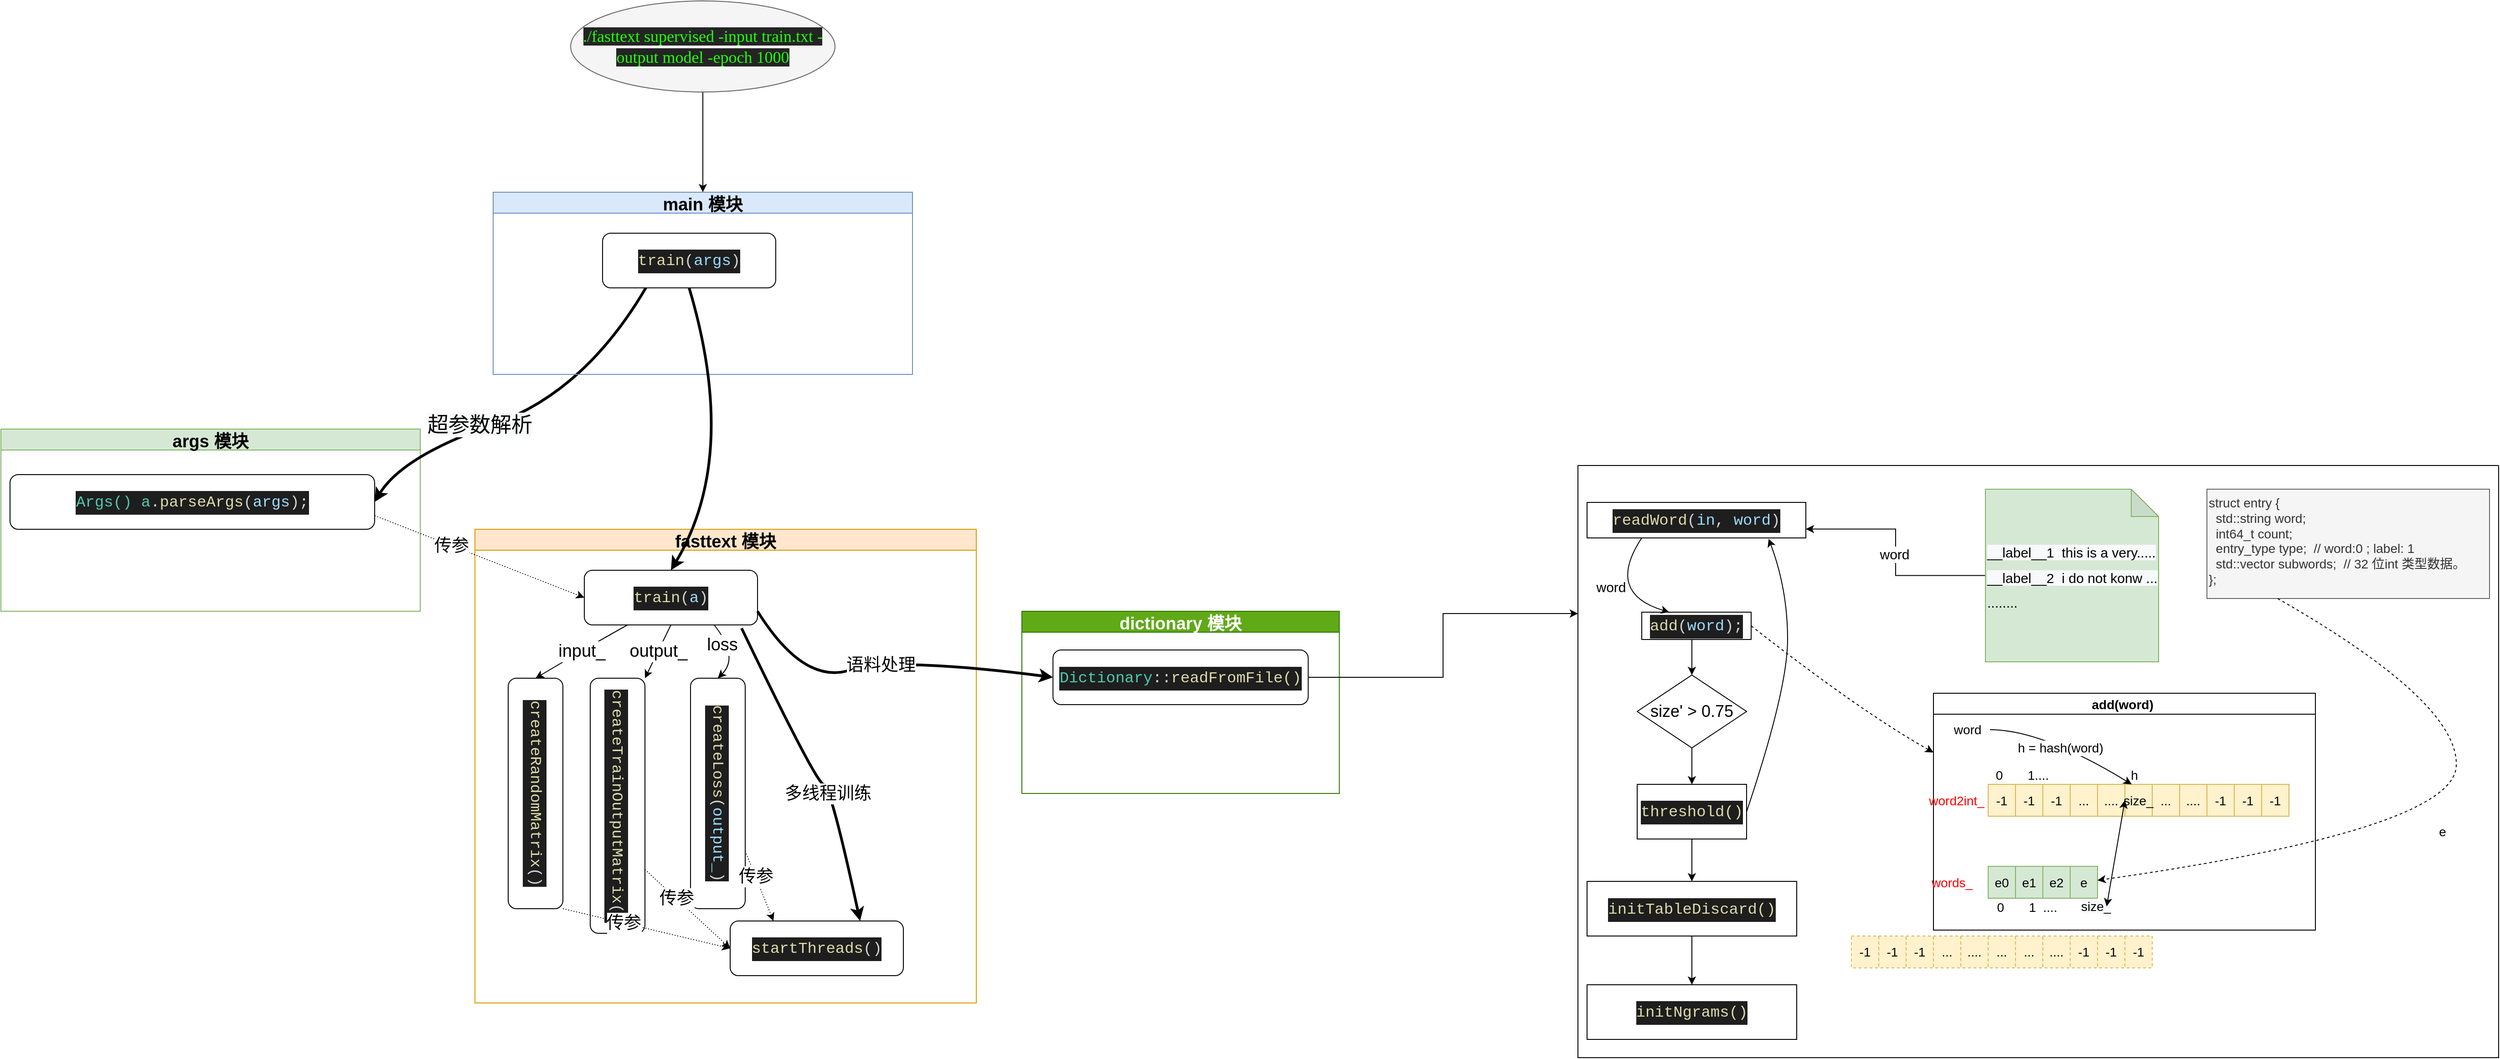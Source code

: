 <mxfile version="20.1.1" type="device"><diagram id="8UBCyo0dNb9ulGldt181" name="fasttext"><mxGraphModel dx="3971" dy="2080" grid="1" gridSize="10" guides="1" tooltips="1" connect="1" arrows="1" fold="1" page="1" pageScale="1" pageWidth="827" pageHeight="1169" math="0" shadow="0"><root><mxCell id="0"/><mxCell id="1" parent="0"/><mxCell id="Px2qcwGMR5zt-ySooTfr-23" value="" style="swimlane;startSize=0;fontSize=10;" parent="1" vertex="1"><mxGeometry x="-170" y="60" width="1010" height="650" as="geometry"/></mxCell><mxCell id="Px2qcwGMR5zt-ySooTfr-26" value="&lt;div style=&quot;color: rgb(212, 212, 212); background-color: rgb(30, 30, 30); font-family: Menlo, Monaco, &amp;quot;Courier New&amp;quot;, monospace; font-size: 17px; line-height: 26px;&quot;&gt;&lt;span style=&quot;color: #dcdcaa;&quot;&gt;readWord&lt;/span&gt;(&lt;span style=&quot;color: #9cdcfe;&quot;&gt;in&lt;/span&gt;, &lt;span style=&quot;color: #9cdcfe;&quot;&gt;word&lt;/span&gt;)&lt;/div&gt;" style="rounded=0;whiteSpace=wrap;html=1;fontSize=10;" parent="Px2qcwGMR5zt-ySooTfr-23" vertex="1"><mxGeometry x="10" y="40.5" width="240" height="39" as="geometry"/></mxCell><mxCell id="Px2qcwGMR5zt-ySooTfr-45" style="edgeStyle=orthogonalEdgeStyle;rounded=0;orthogonalLoop=1;jettySize=auto;html=1;exitX=0.5;exitY=1;exitDx=0;exitDy=0;entryX=0.5;entryY=0;entryDx=0;entryDy=0;fontSize=18;" parent="Px2qcwGMR5zt-ySooTfr-23" source="Px2qcwGMR5zt-ySooTfr-28" target="Px2qcwGMR5zt-ySooTfr-41" edge="1"><mxGeometry relative="1" as="geometry"/></mxCell><mxCell id="Px2qcwGMR5zt-ySooTfr-28" value="&lt;div style=&quot;color: rgb(212, 212, 212); background-color: rgb(30, 30, 30); font-family: Menlo, Monaco, &amp;quot;Courier New&amp;quot;, monospace; font-size: 17px; line-height: 26px;&quot;&gt;&lt;span style=&quot;color: #dcdcaa;&quot;&gt;add&lt;/span&gt;(&lt;span style=&quot;color: #9cdcfe;&quot;&gt;word&lt;/span&gt;);&lt;/div&gt;" style="rounded=0;whiteSpace=wrap;html=1;fontSize=14;" parent="Px2qcwGMR5zt-ySooTfr-23" vertex="1"><mxGeometry x="70" y="161" width="120" height="30" as="geometry"/></mxCell><mxCell id="Px2qcwGMR5zt-ySooTfr-29" value="" style="curved=1;endArrow=classic;html=1;rounded=0;fontSize=14;exitX=0.25;exitY=1;exitDx=0;exitDy=0;entryX=0.25;entryY=0;entryDx=0;entryDy=0;" parent="Px2qcwGMR5zt-ySooTfr-23" source="Px2qcwGMR5zt-ySooTfr-26" target="Px2qcwGMR5zt-ySooTfr-28" edge="1"><mxGeometry width="50" height="50" relative="1" as="geometry"><mxPoint x="-80" y="170" as="sourcePoint"/><mxPoint x="-30" y="120" as="targetPoint"/><Array as="points"><mxPoint x="30" y="140"/></Array></mxGeometry></mxCell><mxCell id="Px2qcwGMR5zt-ySooTfr-40" value="word" style="edgeLabel;html=1;align=center;verticalAlign=middle;resizable=0;points=[];fontSize=15;" parent="Px2qcwGMR5zt-ySooTfr-29" vertex="1" connectable="0"><mxGeometry x="-0.126" y="1" relative="1" as="geometry"><mxPoint as="offset"/></mxGeometry></mxCell><mxCell id="Px2qcwGMR5zt-ySooTfr-31" value="" style="curved=1;endArrow=classic;html=1;rounded=0;fontSize=14;fontColor=#000000;strokeColor=#000000;exitX=1;exitY=0.5;exitDx=0;exitDy=0;entryX=0.83;entryY=1.023;entryDx=0;entryDy=0;entryPerimeter=0;" parent="Px2qcwGMR5zt-ySooTfr-23" source="Px2qcwGMR5zt-ySooTfr-42" target="Px2qcwGMR5zt-ySooTfr-26" edge="1"><mxGeometry width="50" height="50" relative="1" as="geometry"><mxPoint x="140" y="243.5" as="sourcePoint"/><mxPoint x="390" y="200" as="targetPoint"/><Array as="points"><mxPoint x="230" y="246"/><mxPoint x="230" y="136"/></Array></mxGeometry></mxCell><mxCell id="Px2qcwGMR5zt-ySooTfr-38" style="edgeStyle=orthogonalEdgeStyle;rounded=0;orthogonalLoop=1;jettySize=auto;html=1;entryX=1;entryY=0.75;entryDx=0;entryDy=0;fontSize=15;" parent="Px2qcwGMR5zt-ySooTfr-23" source="Px2qcwGMR5zt-ySooTfr-7" target="Px2qcwGMR5zt-ySooTfr-26" edge="1"><mxGeometry relative="1" as="geometry"/></mxCell><mxCell id="Px2qcwGMR5zt-ySooTfr-39" value="word" style="edgeLabel;html=1;align=center;verticalAlign=middle;resizable=0;points=[];fontSize=15;" parent="Px2qcwGMR5zt-ySooTfr-38" vertex="1" connectable="0"><mxGeometry x="-0.011" y="2" relative="1" as="geometry"><mxPoint as="offset"/></mxGeometry></mxCell><mxCell id="Px2qcwGMR5zt-ySooTfr-7" value="&lt;font style=&quot;font-size: 15px;&quot;&gt;&lt;span style=&quot;color: rgb(0, 0, 0); font-family: Helvetica; font-style: normal; font-variant-ligatures: normal; font-variant-caps: normal; font-weight: 400; letter-spacing: normal; orphans: 2; text-indent: 0px; text-transform: none; widows: 2; word-spacing: 0px; -webkit-text-stroke-width: 0px; background-color: rgb(248, 249, 250); text-decoration-thickness: initial; text-decoration-style: initial; text-decoration-color: initial; float: none; display: inline !important;&quot;&gt;__label__1&amp;nbsp; this is a very.....&lt;/span&gt;&lt;br style=&quot;color: rgb(0, 0, 0); font-family: Helvetica; font-style: normal; font-variant-ligatures: normal; font-variant-caps: normal; font-weight: 400; letter-spacing: normal; orphans: 2; text-indent: 0px; text-transform: none; widows: 2; word-spacing: 0px; -webkit-text-stroke-width: 0px; background-color: rgb(248, 249, 250); text-decoration-thickness: initial; text-decoration-style: initial; text-decoration-color: initial;&quot;&gt;&lt;span style=&quot;color: rgb(0, 0, 0); font-family: Helvetica; font-style: normal; font-variant-ligatures: normal; font-variant-caps: normal; font-weight: 400; letter-spacing: normal; orphans: 2; text-indent: 0px; text-transform: none; widows: 2; word-spacing: 0px; -webkit-text-stroke-width: 0px; background-color: rgb(248, 249, 250); text-decoration-thickness: initial; text-decoration-style: initial; text-decoration-color: initial; float: none; display: inline !important;&quot;&gt;__label__2&amp;nbsp; i do not konw ...&lt;br&gt;&lt;/span&gt;........&lt;/font&gt;" style="shape=note;whiteSpace=wrap;html=1;backgroundOutline=1;darkOpacity=0.05;fontSize=23;align=left;fillColor=#d5e8d4;strokeColor=#82b366;" parent="Px2qcwGMR5zt-ySooTfr-23" vertex="1"><mxGeometry x="447" y="26" width="190" height="189.5" as="geometry"/></mxCell><mxCell id="Px2qcwGMR5zt-ySooTfr-46" style="edgeStyle=orthogonalEdgeStyle;rounded=0;orthogonalLoop=1;jettySize=auto;html=1;exitX=0.5;exitY=1;exitDx=0;exitDy=0;entryX=0.5;entryY=0;entryDx=0;entryDy=0;fontSize=18;" parent="Px2qcwGMR5zt-ySooTfr-23" source="Px2qcwGMR5zt-ySooTfr-41" target="Px2qcwGMR5zt-ySooTfr-42" edge="1"><mxGeometry relative="1" as="geometry"/></mxCell><mxCell id="Px2qcwGMR5zt-ySooTfr-41" value="&lt;font style=&quot;font-size: 18px;&quot;&gt;size' &amp;gt; 0.75&lt;/font&gt;" style="rhombus;whiteSpace=wrap;html=1;fontSize=15;" parent="Px2qcwGMR5zt-ySooTfr-23" vertex="1"><mxGeometry x="65" y="230" width="120" height="80" as="geometry"/></mxCell><mxCell id="Px2qcwGMR5zt-ySooTfr-42" value="&lt;div style=&quot;color: rgb(212, 212, 212); background-color: rgb(30, 30, 30); font-family: Menlo, Monaco, &amp;quot;Courier New&amp;quot;, monospace; font-size: 17px; line-height: 26px;&quot;&gt;&lt;span style=&quot;color: #dcdcaa;&quot;&gt;threshold()&lt;/span&gt;&lt;/div&gt;" style="whiteSpace=wrap;html=1;fontSize=15;" parent="Px2qcwGMR5zt-ySooTfr-23" vertex="1"><mxGeometry x="65" y="350" width="120" height="60" as="geometry"/></mxCell><mxCell id="Px2qcwGMR5zt-ySooTfr-49" value="&lt;div style=&quot;color: rgb(212, 212, 212); background-color: rgb(30, 30, 30); font-family: Menlo, Monaco, &amp;quot;Courier New&amp;quot;, monospace; font-size: 17px; line-height: 26px;&quot;&gt;&lt;span style=&quot;color: rgb(220, 220, 170);&quot;&gt;initTableDiscard&lt;/span&gt;&lt;span style=&quot;color: #dcdcaa;&quot;&gt;()&lt;/span&gt;&lt;/div&gt;" style="whiteSpace=wrap;html=1;fontSize=15;" parent="Px2qcwGMR5zt-ySooTfr-23" vertex="1"><mxGeometry x="10" y="456.5" width="230" height="60" as="geometry"/></mxCell><mxCell id="Px2qcwGMR5zt-ySooTfr-50" value="" style="edgeStyle=orthogonalEdgeStyle;rounded=0;orthogonalLoop=1;jettySize=auto;html=1;fontSize=18;" parent="Px2qcwGMR5zt-ySooTfr-23" source="Px2qcwGMR5zt-ySooTfr-42" target="Px2qcwGMR5zt-ySooTfr-49" edge="1"><mxGeometry relative="1" as="geometry"/></mxCell><mxCell id="KarVnHOd1okFJIfgJI5d-15" value="add(word) " style="swimlane;fontSize=14;" parent="Px2qcwGMR5zt-ySooTfr-23" vertex="1"><mxGeometry x="390" y="250" width="419" height="260" as="geometry"/></mxCell><mxCell id="KarVnHOd1okFJIfgJI5d-33" value="" style="shape=ext;double=1;rounded=0;whiteSpace=wrap;html=1;fontSize=14;fillColor=#fff2cc;strokeColor=#d6b656;" parent="KarVnHOd1okFJIfgJI5d-15" vertex="1"><mxGeometry x="60" y="100" width="330" height="35" as="geometry"/></mxCell><mxCell id="KarVnHOd1okFJIfgJI5d-34" value="-1" style="rounded=0;whiteSpace=wrap;html=1;fontSize=14;fillColor=#fff2cc;strokeColor=#d6b656;" parent="KarVnHOd1okFJIfgJI5d-15" vertex="1"><mxGeometry x="60" y="100" width="30" height="35" as="geometry"/></mxCell><mxCell id="KarVnHOd1okFJIfgJI5d-35" value="-1" style="rounded=0;whiteSpace=wrap;html=1;fontSize=14;fillColor=#fff2cc;strokeColor=#d6b656;" parent="KarVnHOd1okFJIfgJI5d-15" vertex="1"><mxGeometry x="90" y="100" width="30" height="35" as="geometry"/></mxCell><mxCell id="KarVnHOd1okFJIfgJI5d-36" value="-1" style="rounded=0;whiteSpace=wrap;html=1;fontSize=14;fillColor=#fff2cc;strokeColor=#d6b656;" parent="KarVnHOd1okFJIfgJI5d-15" vertex="1"><mxGeometry x="120" y="100" width="30" height="35" as="geometry"/></mxCell><mxCell id="KarVnHOd1okFJIfgJI5d-37" value="-1" style="rounded=0;whiteSpace=wrap;html=1;fontSize=14;fillColor=#fff2cc;strokeColor=#d6b656;" parent="KarVnHOd1okFJIfgJI5d-15" vertex="1"><mxGeometry x="60" y="100" width="30" height="35" as="geometry"/></mxCell><mxCell id="KarVnHOd1okFJIfgJI5d-38" value="-1" style="rounded=0;whiteSpace=wrap;html=1;fontSize=14;fillColor=#fff2cc;strokeColor=#d6b656;" parent="KarVnHOd1okFJIfgJI5d-15" vertex="1"><mxGeometry x="120" y="100" width="30" height="35" as="geometry"/></mxCell><mxCell id="KarVnHOd1okFJIfgJI5d-41" value="-1" style="rounded=0;whiteSpace=wrap;html=1;fontSize=14;fillColor=#fff2cc;strokeColor=#d6b656;" parent="KarVnHOd1okFJIfgJI5d-15" vertex="1"><mxGeometry x="360" y="100" width="30" height="35" as="geometry"/></mxCell><mxCell id="KarVnHOd1okFJIfgJI5d-42" value="-1" style="rounded=0;whiteSpace=wrap;html=1;fontSize=14;fillColor=#fff2cc;strokeColor=#d6b656;" parent="KarVnHOd1okFJIfgJI5d-15" vertex="1"><mxGeometry x="330" y="100" width="30" height="35" as="geometry"/></mxCell><mxCell id="KarVnHOd1okFJIfgJI5d-45" value="...." style="rounded=0;whiteSpace=wrap;html=1;fontSize=14;fillColor=#fff2cc;strokeColor=#d6b656;" parent="KarVnHOd1okFJIfgJI5d-15" vertex="1"><mxGeometry x="180" y="100" width="30" height="35" as="geometry"/></mxCell><mxCell id="KarVnHOd1okFJIfgJI5d-46" value="..." style="rounded=0;whiteSpace=wrap;html=1;fontSize=14;fillColor=#fff2cc;strokeColor=#d6b656;" parent="KarVnHOd1okFJIfgJI5d-15" vertex="1"><mxGeometry x="150" y="100" width="30" height="35" as="geometry"/></mxCell><mxCell id="KarVnHOd1okFJIfgJI5d-47" value="..." style="rounded=0;whiteSpace=wrap;html=1;fontSize=14;fillColor=#fff2cc;strokeColor=#d6b656;" parent="KarVnHOd1okFJIfgJI5d-15" vertex="1"><mxGeometry x="240" y="100" width="30" height="35" as="geometry"/></mxCell><mxCell id="KarVnHOd1okFJIfgJI5d-48" value="size_" style="rounded=0;whiteSpace=wrap;html=1;fontSize=14;fillColor=#fff2cc;strokeColor=#d6b656;" parent="KarVnHOd1okFJIfgJI5d-15" vertex="1"><mxGeometry x="210" y="100" width="30" height="35" as="geometry"/></mxCell><mxCell id="KarVnHOd1okFJIfgJI5d-49" value="-1" style="rounded=0;whiteSpace=wrap;html=1;fontSize=14;fillColor=#fff2cc;strokeColor=#d6b656;" parent="KarVnHOd1okFJIfgJI5d-15" vertex="1"><mxGeometry x="300" y="100" width="30" height="35" as="geometry"/></mxCell><mxCell id="KarVnHOd1okFJIfgJI5d-50" value="...." style="rounded=0;whiteSpace=wrap;html=1;fontSize=14;fillColor=#fff2cc;strokeColor=#d6b656;" parent="KarVnHOd1okFJIfgJI5d-15" vertex="1"><mxGeometry x="270" y="100" width="30" height="35" as="geometry"/></mxCell><mxCell id="KarVnHOd1okFJIfgJI5d-65" value="word" style="text;html=1;align=center;verticalAlign=middle;resizable=0;points=[];autosize=1;strokeColor=none;fillColor=none;fontSize=14;" parent="KarVnHOd1okFJIfgJI5d-15" vertex="1"><mxGeometry x="12" y="30" width="50" height="20" as="geometry"/></mxCell><mxCell id="KarVnHOd1okFJIfgJI5d-66" value="" style="curved=1;endArrow=classic;html=1;rounded=0;fontSize=14;entryX=0.25;entryY=0;entryDx=0;entryDy=0;" parent="KarVnHOd1okFJIfgJI5d-15" source="KarVnHOd1okFJIfgJI5d-65" target="KarVnHOd1okFJIfgJI5d-48" edge="1"><mxGeometry width="50" height="50" relative="1" as="geometry"><mxPoint x="99" y="30" as="sourcePoint"/><mxPoint x="110" y="10" as="targetPoint"/><Array as="points"><mxPoint x="119" y="40"/></Array></mxGeometry></mxCell><mxCell id="KarVnHOd1okFJIfgJI5d-67" value="h = hash(word)" style="edgeLabel;html=1;align=center;verticalAlign=middle;resizable=0;points=[];fontSize=14;" parent="KarVnHOd1okFJIfgJI5d-66" vertex="1" connectable="0"><mxGeometry x="-0.168" y="2" relative="1" as="geometry"><mxPoint x="6" y="14" as="offset"/></mxGeometry></mxCell><mxCell id="KarVnHOd1okFJIfgJI5d-68" value="0&amp;nbsp; &amp;nbsp; &amp;nbsp; &amp;nbsp;1...." style="text;html=1;align=center;verticalAlign=middle;resizable=0;points=[];autosize=1;strokeColor=none;fillColor=none;fontSize=14;" parent="KarVnHOd1okFJIfgJI5d-15" vertex="1"><mxGeometry x="62" y="80" width="70" height="20" as="geometry"/></mxCell><mxCell id="KarVnHOd1okFJIfgJI5d-69" value="h" style="text;html=1;align=center;verticalAlign=middle;resizable=0;points=[];autosize=1;strokeColor=none;fillColor=none;fontSize=14;" parent="KarVnHOd1okFJIfgJI5d-15" vertex="1"><mxGeometry x="210" y="80" width="20" height="20" as="geometry"/></mxCell><mxCell id="KarVnHOd1okFJIfgJI5d-70" value="&lt;font color=&quot;#ff0000&quot;&gt;word2int_&lt;/font&gt;" style="text;html=1;align=center;verticalAlign=middle;resizable=0;points=[];autosize=1;strokeColor=none;fillColor=none;fontSize=14;" parent="KarVnHOd1okFJIfgJI5d-15" vertex="1"><mxGeometry x="-15" y="107.5" width="80" height="20" as="geometry"/></mxCell><mxCell id="KarVnHOd1okFJIfgJI5d-71" value="-1" style="rounded=0;whiteSpace=wrap;html=1;fontSize=14;fillColor=#d5e8d4;strokeColor=#82b366;" parent="KarVnHOd1okFJIfgJI5d-15" vertex="1"><mxGeometry x="60" y="190" width="30" height="35" as="geometry"/></mxCell><mxCell id="KarVnHOd1okFJIfgJI5d-72" value="e1" style="rounded=0;whiteSpace=wrap;html=1;fontSize=14;fillColor=#d5e8d4;strokeColor=#82b366;" parent="KarVnHOd1okFJIfgJI5d-15" vertex="1"><mxGeometry x="90" y="190" width="30" height="35" as="geometry"/></mxCell><mxCell id="KarVnHOd1okFJIfgJI5d-73" value="-1" style="rounded=0;whiteSpace=wrap;html=1;fontSize=14;fillColor=#d5e8d4;strokeColor=#82b366;" parent="KarVnHOd1okFJIfgJI5d-15" vertex="1"><mxGeometry x="120" y="190" width="30" height="35" as="geometry"/></mxCell><mxCell id="KarVnHOd1okFJIfgJI5d-74" value="e0" style="rounded=0;whiteSpace=wrap;html=1;fontSize=14;fillColor=#d5e8d4;strokeColor=#82b366;" parent="KarVnHOd1okFJIfgJI5d-15" vertex="1"><mxGeometry x="60" y="190" width="30" height="35" as="geometry"/></mxCell><mxCell id="KarVnHOd1okFJIfgJI5d-75" value="e2" style="rounded=0;whiteSpace=wrap;html=1;fontSize=14;fillColor=#d5e8d4;strokeColor=#82b366;" parent="KarVnHOd1okFJIfgJI5d-15" vertex="1"><mxGeometry x="120" y="190" width="30" height="35" as="geometry"/></mxCell><mxCell id="KarVnHOd1okFJIfgJI5d-76" value="e" style="rounded=0;whiteSpace=wrap;html=1;fontSize=14;fillColor=#d5e8d4;strokeColor=#82b366;" parent="KarVnHOd1okFJIfgJI5d-15" vertex="1"><mxGeometry x="150" y="190" width="30" height="35" as="geometry"/></mxCell><mxCell id="KarVnHOd1okFJIfgJI5d-77" value="0&amp;nbsp; &amp;nbsp; &amp;nbsp; &amp;nbsp;1&amp;nbsp; ....&amp;nbsp; &amp;nbsp; &amp;nbsp;" style="text;html=1;align=center;verticalAlign=middle;resizable=0;points=[];autosize=1;strokeColor=none;fillColor=none;fontSize=14;" parent="KarVnHOd1okFJIfgJI5d-15" vertex="1"><mxGeometry x="62" y="225" width="100" height="20" as="geometry"/></mxCell><mxCell id="KarVnHOd1okFJIfgJI5d-78" value="&lt;font color=&quot;#ff0000&quot;&gt;words_&lt;/font&gt;" style="text;html=1;align=center;verticalAlign=middle;resizable=0;points=[];autosize=1;strokeColor=none;fillColor=none;fontSize=14;" parent="KarVnHOd1okFJIfgJI5d-15" vertex="1"><mxGeometry x="-10" y="197.5" width="60" height="20" as="geometry"/></mxCell><mxCell id="KarVnHOd1okFJIfgJI5d-79" value="&lt;span style=&quot;color: rgb(0, 0, 0); font-family: helvetica; font-size: 14px; font-style: normal; font-weight: 400; letter-spacing: normal; text-align: center; text-indent: 0px; text-transform: none; word-spacing: 0px; background-color: rgb(248, 249, 250); display: inline; float: none;&quot;&gt;size_&lt;/span&gt;" style="text;whiteSpace=wrap;html=1;fontSize=14;fontColor=#FF0000;" parent="KarVnHOd1okFJIfgJI5d-15" vertex="1"><mxGeometry x="160" y="219" width="30" height="30" as="geometry"/></mxCell><mxCell id="Px2qcwGMR5zt-ySooTfr-37" value="" style="endArrow=classic;startArrow=classic;html=1;rounded=0;fontSize=15;exitX=1;exitY=0.5;exitDx=0;exitDy=0;entryX=1;entryY=0.5;entryDx=0;entryDy=0;" parent="KarVnHOd1okFJIfgJI5d-15" source="KarVnHOd1okFJIfgJI5d-79" target="KarVnHOd1okFJIfgJI5d-45" edge="1"><mxGeometry width="50" height="50" relative="1" as="geometry"><mxPoint x="-241" y="120" as="sourcePoint"/><mxPoint x="-191" y="70" as="targetPoint"/></mxGeometry></mxCell><mxCell id="Px2qcwGMR5zt-ySooTfr-47" value="" style="curved=1;endArrow=classic;html=1;rounded=0;dashed=1;fontSize=18;exitX=1;exitY=0.5;exitDx=0;exitDy=0;entryX=0;entryY=0.25;entryDx=0;entryDy=0;" parent="Px2qcwGMR5zt-ySooTfr-23" source="Px2qcwGMR5zt-ySooTfr-28" target="KarVnHOd1okFJIfgJI5d-15" edge="1"><mxGeometry width="50" height="50" relative="1" as="geometry"><mxPoint x="440" y="416" as="sourcePoint"/><mxPoint x="490" y="366" as="targetPoint"/><Array as="points"><mxPoint x="310" y="270"/></Array></mxGeometry></mxCell><mxCell id="KarVnHOd1okFJIfgJI5d-17" value="struct entry {&lt;br&gt;&amp;nbsp; std::string word;&lt;br&gt;&amp;nbsp; int64_t count;&lt;br&gt;&amp;nbsp; entry_type type;&amp;nbsp; // word:0 ; label: 1&lt;br&gt;&amp;nbsp; std::vector subwords;&amp;nbsp; // 32 位int 类型数据。&lt;br&gt;};" style="text;whiteSpace=wrap;html=1;fontSize=14;fillColor=#f5f5f5;fontColor=#333333;strokeColor=#666666;" parent="Px2qcwGMR5zt-ySooTfr-23" vertex="1"><mxGeometry x="690" y="26" width="310" height="120" as="geometry"/></mxCell><mxCell id="KarVnHOd1okFJIfgJI5d-84" value="&lt;font color=&quot;#000000&quot;&gt;e&lt;/font&gt;" style="curved=1;endArrow=classic;html=1;rounded=0;fontSize=14;fontColor=#FF0000;exitX=0.25;exitY=1;exitDx=0;exitDy=0;strokeColor=#000000;dashed=1;" parent="Px2qcwGMR5zt-ySooTfr-23" source="KarVnHOd1okFJIfgJI5d-17" target="KarVnHOd1okFJIfgJI5d-76" edge="1"><mxGeometry width="50" height="50" relative="1" as="geometry"><mxPoint x="694" y="345" as="sourcePoint"/><mxPoint x="744" y="295" as="targetPoint"/><Array as="points"><mxPoint x="967" y="260"/><mxPoint x="960" y="400"/></Array></mxGeometry></mxCell><mxCell id="KarVnHOd1okFJIfgJI5d-51" value="" style="shape=ext;double=1;rounded=0;whiteSpace=wrap;html=1;fontSize=14;fillColor=#fff2cc;strokeColor=#d6b656;dashed=1;" parent="Px2qcwGMR5zt-ySooTfr-23" vertex="1"><mxGeometry x="300" y="516.5" width="330" height="35" as="geometry"/></mxCell><mxCell id="KarVnHOd1okFJIfgJI5d-52" value="-1" style="rounded=0;whiteSpace=wrap;html=1;fontSize=14;fillColor=#fff2cc;strokeColor=#d6b656;dashed=1;" parent="Px2qcwGMR5zt-ySooTfr-23" vertex="1"><mxGeometry x="300" y="516.5" width="30" height="35" as="geometry"/></mxCell><mxCell id="KarVnHOd1okFJIfgJI5d-53" value="-1" style="rounded=0;whiteSpace=wrap;html=1;fontSize=14;fillColor=#fff2cc;strokeColor=#d6b656;dashed=1;" parent="Px2qcwGMR5zt-ySooTfr-23" vertex="1"><mxGeometry x="330" y="516.5" width="30" height="35" as="geometry"/></mxCell><mxCell id="KarVnHOd1okFJIfgJI5d-54" value="-1" style="rounded=0;whiteSpace=wrap;html=1;fontSize=14;fillColor=#fff2cc;strokeColor=#d6b656;dashed=1;" parent="Px2qcwGMR5zt-ySooTfr-23" vertex="1"><mxGeometry x="360" y="516.5" width="30" height="35" as="geometry"/></mxCell><mxCell id="KarVnHOd1okFJIfgJI5d-55" value="-1" style="rounded=0;whiteSpace=wrap;html=1;fontSize=14;fillColor=#fff2cc;strokeColor=#d6b656;dashed=1;" parent="Px2qcwGMR5zt-ySooTfr-23" vertex="1"><mxGeometry x="300" y="516.5" width="30" height="35" as="geometry"/></mxCell><mxCell id="KarVnHOd1okFJIfgJI5d-56" value="-1" style="rounded=0;whiteSpace=wrap;html=1;fontSize=14;fillColor=#fff2cc;strokeColor=#d6b656;dashed=1;" parent="Px2qcwGMR5zt-ySooTfr-23" vertex="1"><mxGeometry x="360" y="516.5" width="30" height="35" as="geometry"/></mxCell><mxCell id="KarVnHOd1okFJIfgJI5d-57" value="-1" style="rounded=0;whiteSpace=wrap;html=1;fontSize=14;fillColor=#fff2cc;strokeColor=#d6b656;dashed=1;" parent="Px2qcwGMR5zt-ySooTfr-23" vertex="1"><mxGeometry x="600" y="516.5" width="30" height="35" as="geometry"/></mxCell><mxCell id="KarVnHOd1okFJIfgJI5d-58" value="-1" style="rounded=0;whiteSpace=wrap;html=1;fontSize=14;fillColor=#fff2cc;strokeColor=#d6b656;dashed=1;" parent="Px2qcwGMR5zt-ySooTfr-23" vertex="1"><mxGeometry x="570" y="516.5" width="30" height="35" as="geometry"/></mxCell><mxCell id="KarVnHOd1okFJIfgJI5d-59" value="...." style="rounded=0;whiteSpace=wrap;html=1;fontSize=14;fillColor=#fff2cc;strokeColor=#d6b656;dashed=1;" parent="Px2qcwGMR5zt-ySooTfr-23" vertex="1"><mxGeometry x="420" y="516.5" width="30" height="35" as="geometry"/></mxCell><mxCell id="KarVnHOd1okFJIfgJI5d-60" value="..." style="rounded=0;whiteSpace=wrap;html=1;fontSize=14;fillColor=#fff2cc;strokeColor=#d6b656;dashed=1;" parent="Px2qcwGMR5zt-ySooTfr-23" vertex="1"><mxGeometry x="390" y="516.5" width="30" height="35" as="geometry"/></mxCell><mxCell id="KarVnHOd1okFJIfgJI5d-61" value="..." style="rounded=0;whiteSpace=wrap;html=1;fontSize=14;fillColor=#fff2cc;strokeColor=#d6b656;dashed=1;" parent="Px2qcwGMR5zt-ySooTfr-23" vertex="1"><mxGeometry x="480" y="516.5" width="30" height="35" as="geometry"/></mxCell><mxCell id="KarVnHOd1okFJIfgJI5d-62" value="..." style="rounded=0;whiteSpace=wrap;html=1;fontSize=14;fillColor=#fff2cc;strokeColor=#d6b656;dashed=1;" parent="Px2qcwGMR5zt-ySooTfr-23" vertex="1"><mxGeometry x="450" y="516.5" width="30" height="35" as="geometry"/></mxCell><mxCell id="KarVnHOd1okFJIfgJI5d-63" value="-1" style="rounded=0;whiteSpace=wrap;html=1;fontSize=14;fillColor=#fff2cc;strokeColor=#d6b656;dashed=1;" parent="Px2qcwGMR5zt-ySooTfr-23" vertex="1"><mxGeometry x="540" y="516.5" width="30" height="35" as="geometry"/></mxCell><mxCell id="KarVnHOd1okFJIfgJI5d-64" value="...." style="rounded=0;whiteSpace=wrap;html=1;fontSize=14;fillColor=#fff2cc;strokeColor=#d6b656;dashed=1;" parent="Px2qcwGMR5zt-ySooTfr-23" vertex="1"><mxGeometry x="510" y="516.5" width="30" height="35" as="geometry"/></mxCell><mxCell id="Px2qcwGMR5zt-ySooTfr-51" value="&lt;div style=&quot;color: rgb(212, 212, 212); background-color: rgb(30, 30, 30); font-family: Menlo, Monaco, &amp;quot;Courier New&amp;quot;, monospace; font-size: 17px; line-height: 26px;&quot;&gt;&lt;span style=&quot;color: rgb(220, 220, 170);&quot;&gt;initNgrams&lt;/span&gt;&lt;span style=&quot;color: #dcdcaa;&quot;&gt;()&lt;/span&gt;&lt;/div&gt;" style="whiteSpace=wrap;html=1;fontSize=15;" parent="Px2qcwGMR5zt-ySooTfr-23" vertex="1"><mxGeometry x="10" y="570" width="230" height="60" as="geometry"/></mxCell><mxCell id="Px2qcwGMR5zt-ySooTfr-52" value="" style="edgeStyle=orthogonalEdgeStyle;rounded=0;orthogonalLoop=1;jettySize=auto;html=1;fontSize=18;" parent="Px2qcwGMR5zt-ySooTfr-23" source="Px2qcwGMR5zt-ySooTfr-49" target="Px2qcwGMR5zt-ySooTfr-51" edge="1"><mxGeometry relative="1" as="geometry"/></mxCell><mxCell id="uysqS2e-qbuF-R7vDLtX-1" value="args 模块" style="swimlane;fillColor=#d5e8d4;fontSize=19;strokeColor=#82b366;" vertex="1" parent="1"><mxGeometry x="-1900" y="20" width="460" height="200" as="geometry"/></mxCell><mxCell id="uysqS2e-qbuF-R7vDLtX-3" value="&lt;div style=&quot;color: rgb(212, 212, 212); background-color: rgb(30, 30, 30); font-family: Menlo, Monaco, &amp;quot;Courier New&amp;quot;, monospace; font-size: 17px; line-height: 26px;&quot;&gt;&lt;div&gt;&lt;span style=&quot;color: #4ec9b0;&quot;&gt;Args() a&lt;/span&gt;.&lt;span style=&quot;color: rgb(220, 220, 170);&quot;&gt;parseArgs&lt;/span&gt;(&lt;span style=&quot;color: rgb(156, 220, 254);&quot;&gt;args&lt;/span&gt;);&lt;/div&gt;&lt;/div&gt;" style="rounded=1;whiteSpace=wrap;html=1;fontSize=19;fillColor=none;" vertex="1" parent="uysqS2e-qbuF-R7vDLtX-1"><mxGeometry x="10" y="50" width="400" height="60" as="geometry"/></mxCell><mxCell id="uysqS2e-qbuF-R7vDLtX-4" value="" style="curved=1;endArrow=classic;html=1;rounded=0;fontSize=19;entryX=1;entryY=0.5;entryDx=0;entryDy=0;exitX=0.25;exitY=1;exitDx=0;exitDy=0;strokeWidth=3;" edge="1" parent="1" source="uysqS2e-qbuF-R7vDLtX-8" target="uysqS2e-qbuF-R7vDLtX-3"><mxGeometry width="50" height="50" relative="1" as="geometry"><mxPoint x="-1610" y="-230" as="sourcePoint"/><mxPoint x="-1370" y="140" as="targetPoint"/><Array as="points"><mxPoint x="-1260" y="-20"/><mxPoint x="-1460" y="50"/></Array></mxGeometry></mxCell><mxCell id="uysqS2e-qbuF-R7vDLtX-5" value="&lt;span style=&quot;font-size: 23px; background-color: rgb(248, 249, 250);&quot;&gt;超参数解析&lt;/span&gt;" style="edgeLabel;html=1;align=center;verticalAlign=middle;resizable=0;points=[];fontSize=19;" vertex="1" connectable="0" parent="uysqS2e-qbuF-R7vDLtX-4"><mxGeometry x="-0.389" y="-1" relative="1" as="geometry"><mxPoint x="-119" y="44" as="offset"/></mxGeometry></mxCell><mxCell id="uysqS2e-qbuF-R7vDLtX-14" style="edgeStyle=orthogonalEdgeStyle;rounded=0;orthogonalLoop=1;jettySize=auto;html=1;exitX=0.5;exitY=1;exitDx=0;exitDy=0;fontSize=19;" edge="1" parent="1" source="uysqS2e-qbuF-R7vDLtX-6" target="uysqS2e-qbuF-R7vDLtX-7"><mxGeometry relative="1" as="geometry"/></mxCell><mxCell id="uysqS2e-qbuF-R7vDLtX-6" value="&lt;span style=&quot;color: rgb(33, 255, 6); font-family: Monaco; font-size: 18px; font-variant-ligatures: no-common-ligatures; text-align: start; background-color: rgba(0, 0, 0, 0.85);&quot;&gt;./fasttext supervised -input train.txt -output model -epoch 1000&lt;/span&gt;" style="ellipse;whiteSpace=wrap;html=1;fontSize=19;fillColor=#f5f5f5;fontColor=#333333;strokeColor=#666666;" vertex="1" parent="1"><mxGeometry x="-1275" y="-450" width="290" height="100" as="geometry"/></mxCell><mxCell id="uysqS2e-qbuF-R7vDLtX-7" value="main 模块" style="swimlane;fillColor=#dae8fc;fontSize=19;strokeColor=#6c8ebf;" vertex="1" parent="1"><mxGeometry x="-1360" y="-240" width="460" height="200" as="geometry"/></mxCell><mxCell id="uysqS2e-qbuF-R7vDLtX-8" value="&lt;div style=&quot;color: rgb(212, 212, 212); background-color: rgb(30, 30, 30); font-family: Menlo, Monaco, &amp;quot;Courier New&amp;quot;, monospace; font-size: 17px; line-height: 26px;&quot;&gt;&lt;div style=&quot;line-height: 26px;&quot;&gt;&lt;span style=&quot;color: #dcdcaa;&quot;&gt;train&lt;/span&gt;(&lt;span style=&quot;color: #9cdcfe;&quot;&gt;args&lt;/span&gt;) &lt;/div&gt;&lt;/div&gt;" style="rounded=1;whiteSpace=wrap;html=1;fontSize=19;fillColor=none;" vertex="1" parent="uysqS2e-qbuF-R7vDLtX-7"><mxGeometry x="120" y="45" width="190" height="60" as="geometry"/></mxCell><mxCell id="uysqS2e-qbuF-R7vDLtX-12" value="fasttext 模块" style="swimlane;fillColor=#ffe6cc;fontSize=19;strokeColor=#d79b00;" vertex="1" parent="1"><mxGeometry x="-1380" y="130" width="550" height="520" as="geometry"/></mxCell><mxCell id="uysqS2e-qbuF-R7vDLtX-13" value="&lt;div style=&quot;color: rgb(212, 212, 212); background-color: rgb(30, 30, 30); font-family: Menlo, Monaco, &amp;quot;Courier New&amp;quot;, monospace; font-size: 17px; line-height: 26px;&quot;&gt;&lt;div style=&quot;line-height: 26px;&quot;&gt;&lt;span style=&quot;color: #dcdcaa;&quot;&gt;train&lt;/span&gt;(&lt;span style=&quot;color: #9cdcfe;&quot;&gt;a&lt;/span&gt;) &lt;/div&gt;&lt;/div&gt;" style="rounded=1;whiteSpace=wrap;html=1;fontSize=19;fillColor=none;" vertex="1" parent="uysqS2e-qbuF-R7vDLtX-12"><mxGeometry x="120" y="45" width="190" height="60" as="geometry"/></mxCell><mxCell id="Px2qcwGMR5zt-ySooTfr-53" value="&lt;div style=&quot;color: rgb(212, 212, 212); background-color: rgb(30, 30, 30); font-family: Menlo, Monaco, &amp;quot;Courier New&amp;quot;, monospace; font-size: 17px; line-height: 26px;&quot;&gt;&lt;span style=&quot;color: #dcdcaa;&quot;&gt;createRandomMatrix&lt;/span&gt;()&lt;/div&gt;" style="whiteSpace=wrap;html=1;fontSize=23;rounded=1;rotation=90;" parent="uysqS2e-qbuF-R7vDLtX-12" vertex="1"><mxGeometry x="-60" y="260" width="253" height="60" as="geometry"/></mxCell><mxCell id="Px2qcwGMR5zt-ySooTfr-58" value="&lt;div style=&quot;color: rgb(212, 212, 212); background-color: rgb(30, 30, 30); font-family: Menlo, Monaco, &amp;quot;Courier New&amp;quot;, monospace; font-size: 17px; line-height: 26px;&quot;&gt;&lt;div style=&quot;line-height: 26px;&quot;&gt;&lt;span style=&quot;color: #dcdcaa;&quot;&gt;createTrainOutputMatrix&lt;/span&gt;()&lt;/div&gt;&lt;/div&gt;" style="whiteSpace=wrap;html=1;fontSize=23;rounded=1;rotation=90;" parent="uysqS2e-qbuF-R7vDLtX-12" vertex="1"><mxGeometry x="16.5" y="273.5" width="280" height="60" as="geometry"/></mxCell><mxCell id="Px2qcwGMR5zt-ySooTfr-73" value="&lt;div style=&quot;background-color: rgb(30, 30, 30); line-height: 26px; font-size: 17px; font-family: Menlo, Monaco, &amp;quot;Courier New&amp;quot;, monospace; color: rgb(212, 212, 212);&quot;&gt;&lt;div style=&quot;line-height: 26px;&quot;&gt;&lt;div style=&quot;line-height: 26px;&quot;&gt;&lt;span style=&quot;color: #dcdcaa;&quot;&gt;createLoss&lt;/span&gt;(&lt;span style=&quot;color: #9cdcfe;&quot;&gt;output_&lt;/span&gt;)&lt;/div&gt;&lt;/div&gt;&lt;/div&gt;" style="whiteSpace=wrap;html=1;fontSize=23;rounded=1;rotation=90;" parent="uysqS2e-qbuF-R7vDLtX-12" vertex="1"><mxGeometry x="140" y="260" width="253" height="60" as="geometry"/></mxCell><mxCell id="uysqS2e-qbuF-R7vDLtX-26" value="input_" style="curved=1;endArrow=classic;html=1;rounded=0;fontSize=19;entryX=0;entryY=0.5;entryDx=0;entryDy=0;exitX=0.25;exitY=1;exitDx=0;exitDy=0;" edge="1" parent="uysqS2e-qbuF-R7vDLtX-12" source="uysqS2e-qbuF-R7vDLtX-13" target="Px2qcwGMR5zt-ySooTfr-53"><mxGeometry width="50" height="50" relative="1" as="geometry"><mxPoint x="440" y="400" as="sourcePoint"/><mxPoint x="490" y="350" as="targetPoint"/><Array as="points"><mxPoint x="140" y="120"/></Array></mxGeometry></mxCell><mxCell id="uysqS2e-qbuF-R7vDLtX-27" value="output_" style="curved=1;endArrow=classic;html=1;rounded=0;fontSize=19;entryX=0;entryY=0;entryDx=0;entryDy=0;exitX=0.5;exitY=1;exitDx=0;exitDy=0;" edge="1" parent="uysqS2e-qbuF-R7vDLtX-12" source="uysqS2e-qbuF-R7vDLtX-13" target="Px2qcwGMR5zt-ySooTfr-58"><mxGeometry width="50" height="50" relative="1" as="geometry"><mxPoint x="177.5" y="115" as="sourcePoint"/><mxPoint x="76.5" y="173.5" as="targetPoint"/><Array as="points"/></mxGeometry></mxCell><mxCell id="uysqS2e-qbuF-R7vDLtX-28" value="" style="curved=1;endArrow=classic;html=1;rounded=0;fontSize=19;entryX=0;entryY=0.5;entryDx=0;entryDy=0;exitX=0.75;exitY=1;exitDx=0;exitDy=0;" edge="1" parent="uysqS2e-qbuF-R7vDLtX-12" source="uysqS2e-qbuF-R7vDLtX-13" target="Px2qcwGMR5zt-ySooTfr-73"><mxGeometry width="50" height="50" relative="1" as="geometry"><mxPoint x="225" y="115" as="sourcePoint"/><mxPoint x="196.5" y="173.5" as="targetPoint"/><Array as="points"><mxPoint x="290" y="140"/></Array></mxGeometry></mxCell><mxCell id="uysqS2e-qbuF-R7vDLtX-29" value="loss" style="edgeLabel;html=1;align=center;verticalAlign=middle;resizable=0;points=[];fontSize=19;" vertex="1" connectable="0" parent="uysqS2e-qbuF-R7vDLtX-28"><mxGeometry x="-0.417" y="-7" relative="1" as="geometry"><mxPoint as="offset"/></mxGeometry></mxCell><mxCell id="uysqS2e-qbuF-R7vDLtX-30" value="&lt;div style=&quot;color: rgb(212, 212, 212); background-color: rgb(30, 30, 30); font-family: Menlo, Monaco, &amp;quot;Courier New&amp;quot;, monospace; font-size: 17px; line-height: 26px;&quot;&gt;&lt;div style=&quot;line-height: 26px;&quot;&gt;&lt;span style=&quot;color: rgb(220, 220, 170);&quot;&gt;startThreads&lt;/span&gt;() &lt;/div&gt;&lt;/div&gt;" style="rounded=1;whiteSpace=wrap;html=1;fontSize=19;fillColor=none;" vertex="1" parent="uysqS2e-qbuF-R7vDLtX-12"><mxGeometry x="280" y="430" width="190" height="60" as="geometry"/></mxCell><mxCell id="uysqS2e-qbuF-R7vDLtX-31" value="" style="curved=1;endArrow=classic;html=1;rounded=0;fontSize=19;exitX=0.908;exitY=1.06;exitDx=0;exitDy=0;exitPerimeter=0;entryX=0.75;entryY=0;entryDx=0;entryDy=0;strokeWidth=3;" edge="1" parent="uysqS2e-qbuF-R7vDLtX-12" source="uysqS2e-qbuF-R7vDLtX-13" target="uysqS2e-qbuF-R7vDLtX-30"><mxGeometry width="50" height="50" relative="1" as="geometry"><mxPoint x="420" y="280" as="sourcePoint"/><mxPoint x="470" y="230" as="targetPoint"/><Array as="points"><mxPoint x="375" y="280"/><mxPoint x="390" y="280"/></Array></mxGeometry></mxCell><mxCell id="uysqS2e-qbuF-R7vDLtX-32" value="多线程训练" style="edgeLabel;html=1;align=center;verticalAlign=middle;resizable=0;points=[];fontSize=19;" vertex="1" connectable="0" parent="uysqS2e-qbuF-R7vDLtX-31"><mxGeometry x="0.195" y="-5" relative="1" as="geometry"><mxPoint as="offset"/></mxGeometry></mxCell><mxCell id="uysqS2e-qbuF-R7vDLtX-33" value="" style="endArrow=classic;html=1;rounded=0;fontSize=19;exitX=1;exitY=0;exitDx=0;exitDy=0;dashed=1;dashPattern=1 2;entryX=0;entryY=0.5;entryDx=0;entryDy=0;" edge="1" parent="uysqS2e-qbuF-R7vDLtX-12" source="Px2qcwGMR5zt-ySooTfr-53" target="uysqS2e-qbuF-R7vDLtX-30"><mxGeometry width="50" height="50" relative="1" as="geometry"><mxPoint x="180" y="415" as="sourcePoint"/><mxPoint x="410" y="505" as="targetPoint"/></mxGeometry></mxCell><mxCell id="uysqS2e-qbuF-R7vDLtX-34" value="传参" style="edgeLabel;html=1;align=center;verticalAlign=middle;resizable=0;points=[];fontSize=19;" vertex="1" connectable="0" parent="uysqS2e-qbuF-R7vDLtX-33"><mxGeometry x="-0.277" relative="1" as="geometry"><mxPoint as="offset"/></mxGeometry></mxCell><mxCell id="uysqS2e-qbuF-R7vDLtX-35" value="" style="endArrow=classic;html=1;rounded=0;fontSize=19;exitX=0.75;exitY=0;exitDx=0;exitDy=0;dashed=1;dashPattern=1 2;entryX=0;entryY=0.5;entryDx=0;entryDy=0;" edge="1" parent="uysqS2e-qbuF-R7vDLtX-12" source="Px2qcwGMR5zt-ySooTfr-58" target="uysqS2e-qbuF-R7vDLtX-30"><mxGeometry width="50" height="50" relative="1" as="geometry"><mxPoint x="180" y="371.5" as="sourcePoint"/><mxPoint x="410" y="461.5" as="targetPoint"/></mxGeometry></mxCell><mxCell id="uysqS2e-qbuF-R7vDLtX-36" value="传参" style="edgeLabel;html=1;align=center;verticalAlign=middle;resizable=0;points=[];fontSize=19;" vertex="1" connectable="0" parent="uysqS2e-qbuF-R7vDLtX-35"><mxGeometry x="-0.277" relative="1" as="geometry"><mxPoint as="offset"/></mxGeometry></mxCell><mxCell id="uysqS2e-qbuF-R7vDLtX-37" value="" style="endArrow=classic;html=1;rounded=0;fontSize=19;exitX=0.75;exitY=0;exitDx=0;exitDy=0;dashed=1;dashPattern=1 2;entryX=0.25;entryY=0;entryDx=0;entryDy=0;" edge="1" parent="uysqS2e-qbuF-R7vDLtX-12" source="Px2qcwGMR5zt-ySooTfr-73" target="uysqS2e-qbuF-R7vDLtX-30"><mxGeometry width="50" height="50" relative="1" as="geometry"><mxPoint x="-80" y="15" as="sourcePoint"/><mxPoint x="150" y="105" as="targetPoint"/></mxGeometry></mxCell><mxCell id="uysqS2e-qbuF-R7vDLtX-38" value="传参" style="edgeLabel;html=1;align=center;verticalAlign=middle;resizable=0;points=[];fontSize=19;" vertex="1" connectable="0" parent="uysqS2e-qbuF-R7vDLtX-37"><mxGeometry x="-0.277" relative="1" as="geometry"><mxPoint as="offset"/></mxGeometry></mxCell><mxCell id="uysqS2e-qbuF-R7vDLtX-15" value="" style="endArrow=classic;html=1;rounded=0;fontSize=19;exitX=1;exitY=0.75;exitDx=0;exitDy=0;dashed=1;dashPattern=1 2;entryX=0;entryY=0.5;entryDx=0;entryDy=0;" edge="1" parent="1" source="uysqS2e-qbuF-R7vDLtX-3" target="uysqS2e-qbuF-R7vDLtX-13"><mxGeometry width="50" height="50" relative="1" as="geometry"><mxPoint x="-1240" y="80" as="sourcePoint"/><mxPoint x="-1190" y="30" as="targetPoint"/></mxGeometry></mxCell><mxCell id="uysqS2e-qbuF-R7vDLtX-18" value="传参" style="edgeLabel;html=1;align=center;verticalAlign=middle;resizable=0;points=[];fontSize=19;" vertex="1" connectable="0" parent="uysqS2e-qbuF-R7vDLtX-15"><mxGeometry x="-0.277" relative="1" as="geometry"><mxPoint as="offset"/></mxGeometry></mxCell><mxCell id="uysqS2e-qbuF-R7vDLtX-17" value="" style="curved=1;endArrow=classic;html=1;rounded=0;fontSize=19;exitX=0.5;exitY=1;exitDx=0;exitDy=0;entryX=0.5;entryY=0;entryDx=0;entryDy=0;strokeWidth=3;" edge="1" parent="1" source="uysqS2e-qbuF-R7vDLtX-8" target="uysqS2e-qbuF-R7vDLtX-13"><mxGeometry width="50" height="50" relative="1" as="geometry"><mxPoint x="-1190" y="120" as="sourcePoint"/><mxPoint x="-870" y="20" as="targetPoint"/><Array as="points"><mxPoint x="-1090" y="50"/></Array></mxGeometry></mxCell><mxCell id="uysqS2e-qbuF-R7vDLtX-19" value="dictionary 模块" style="swimlane;fillColor=#60a917;fontSize=19;fontColor=#ffffff;strokeColor=#2D7600;" vertex="1" parent="1"><mxGeometry x="-780" y="220" width="348.25" height="200" as="geometry"/></mxCell><mxCell id="uysqS2e-qbuF-R7vDLtX-20" value="&lt;div style=&quot;color: rgb(212, 212, 212); background-color: rgb(30, 30, 30); font-family: Menlo, Monaco, &amp;quot;Courier New&amp;quot;, monospace; font-size: 17px; line-height: 26px;&quot;&gt;&lt;div style=&quot;line-height: 26px;&quot;&gt;&lt;div style=&quot;line-height: 26px;&quot;&gt;&lt;span style=&quot;color: #4ec9b0;&quot;&gt;Dictionary&lt;/span&gt;::&lt;span style=&quot;color: #dcdcaa;&quot;&gt;readFromFile()&lt;/span&gt;&lt;/div&gt;&lt;/div&gt;&lt;/div&gt;" style="rounded=1;whiteSpace=wrap;html=1;fontSize=19;fillColor=none;" vertex="1" parent="uysqS2e-qbuF-R7vDLtX-19"><mxGeometry x="34.12" y="42.5" width="280" height="60" as="geometry"/></mxCell><mxCell id="uysqS2e-qbuF-R7vDLtX-23" value="" style="curved=1;endArrow=classic;html=1;rounded=0;fontSize=19;exitX=1;exitY=0.75;exitDx=0;exitDy=0;entryX=0;entryY=0.5;entryDx=0;entryDy=0;strokeWidth=3;" edge="1" parent="1" source="uysqS2e-qbuF-R7vDLtX-13" target="uysqS2e-qbuF-R7vDLtX-20"><mxGeometry width="50" height="50" relative="1" as="geometry"><mxPoint x="-1020" y="370" as="sourcePoint"/><mxPoint x="-970" y="320" as="targetPoint"/><Array as="points"><mxPoint x="-1020" y="300"/><mxPoint x="-920" y="270"/></Array></mxGeometry></mxCell><mxCell id="uysqS2e-qbuF-R7vDLtX-39" value="语料处理" style="edgeLabel;html=1;align=center;verticalAlign=middle;resizable=0;points=[];fontSize=19;" vertex="1" connectable="0" parent="uysqS2e-qbuF-R7vDLtX-23"><mxGeometry x="-0.029" y="-4" relative="1" as="geometry"><mxPoint as="offset"/></mxGeometry></mxCell><mxCell id="uysqS2e-qbuF-R7vDLtX-24" style="edgeStyle=orthogonalEdgeStyle;rounded=0;orthogonalLoop=1;jettySize=auto;html=1;entryX=0;entryY=0.25;entryDx=0;entryDy=0;fontSize=19;" edge="1" parent="1" source="uysqS2e-qbuF-R7vDLtX-20" target="Px2qcwGMR5zt-ySooTfr-23"><mxGeometry relative="1" as="geometry"/></mxCell></root></mxGraphModel></diagram></mxfile>